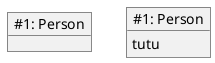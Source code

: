 {
  "sha1": "3ar1k1mpfsc23omf1wv2c8jwelugunj",
  "insertion": {
    "when": "2024-05-30T20:48:20.222Z",
    "user": "plantuml@gmail.com"
  }
}
@startuml
object "~#1: Person" as p1

object "~#1: Person" as p2 [[http://www.google.fr]]
p2 : tutu
'url of p2 is [[http://www.google.fr]]

@enduml
